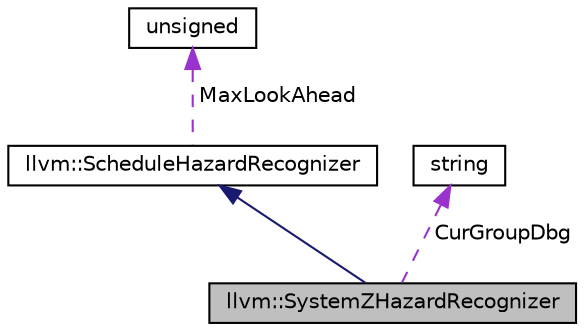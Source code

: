 digraph "llvm::SystemZHazardRecognizer"
{
 // LATEX_PDF_SIZE
  bgcolor="transparent";
  edge [fontname="Helvetica",fontsize="10",labelfontname="Helvetica",labelfontsize="10"];
  node [fontname="Helvetica",fontsize="10",shape="box"];
  Node1 [label="llvm::SystemZHazardRecognizer",height=0.2,width=0.4,color="black", fillcolor="grey75", style="filled", fontcolor="black",tooltip="SystemZHazardRecognizer maintains the state for one MBB during scheduling."];
  Node2 -> Node1 [dir="back",color="midnightblue",fontsize="10",style="solid",fontname="Helvetica"];
  Node2 [label="llvm::ScheduleHazardRecognizer",height=0.2,width=0.4,color="black",URL="$classllvm_1_1ScheduleHazardRecognizer.html",tooltip="HazardRecognizer - This determines whether or not an instruction can be issued this cycle,..."];
  Node3 -> Node2 [dir="back",color="darkorchid3",fontsize="10",style="dashed",label=" MaxLookAhead" ,fontname="Helvetica"];
  Node3 [label="unsigned",height=0.2,width=0.4,color="black",URL="$classunsigned.html",tooltip=" "];
  Node4 -> Node1 [dir="back",color="darkorchid3",fontsize="10",style="dashed",label=" CurGroupDbg" ,fontname="Helvetica"];
  Node4 [label="string",height=0.2,width=0.4,color="black",tooltip=" "];
}
